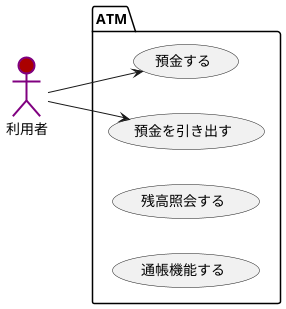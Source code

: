 @startuml 例題1
left to right direction
actor 利用者  #AA0000;line:purple;line.bold;
package ATM {
usecase 預金する
usecase 預金を引き出す
usecase 残高照会する
usecase 通帳機能する
}
利用者 --> 預金する
利用者 --> 預金を引き出す
@enduml